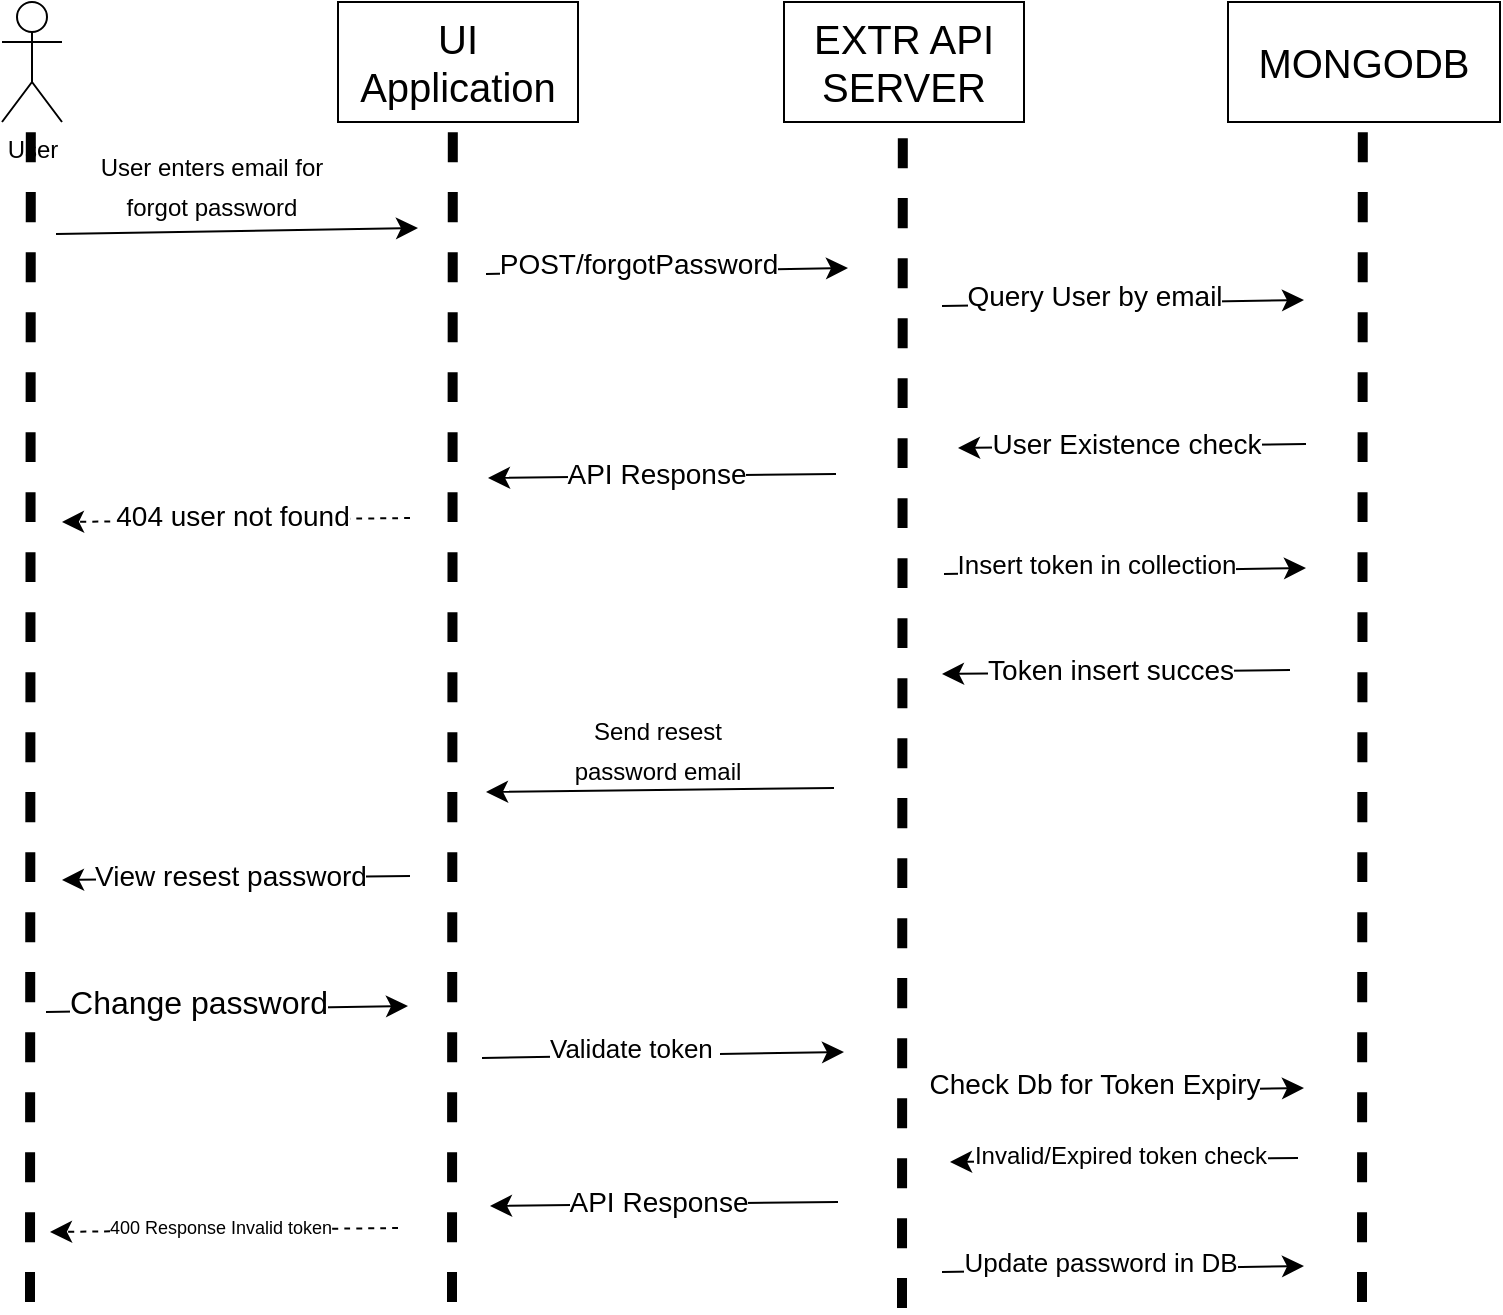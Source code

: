 <mxfile version="24.9.0">
  <diagram name="Page-1" id="iBLRJY-gE2kyyVANsL76">
    <mxGraphModel dx="2025" dy="1333" grid="0" gridSize="10" guides="1" tooltips="1" connect="1" arrows="1" fold="1" page="0" pageScale="1" pageWidth="1100" pageHeight="850" math="0" shadow="0">
      <root>
        <mxCell id="0" />
        <mxCell id="1" parent="0" />
        <mxCell id="06jpUtFlK6CPKatlT8Im-3" value="User" style="shape=umlActor;verticalLabelPosition=bottom;verticalAlign=top;html=1;outlineConnect=0;" parent="1" vertex="1">
          <mxGeometry x="-895" y="-608" width="30" height="60" as="geometry" />
        </mxCell>
        <mxCell id="06jpUtFlK6CPKatlT8Im-4" value="&lt;span style=&quot;font-size: 20px;&quot;&gt;EXTR API SERVER&lt;/span&gt;" style="rounded=0;whiteSpace=wrap;html=1;" parent="1" vertex="1">
          <mxGeometry x="-504" y="-608" width="120" height="60" as="geometry" />
        </mxCell>
        <mxCell id="06jpUtFlK6CPKatlT8Im-6" value="&lt;span style=&quot;font-size: 20px;&quot;&gt;MONGODB&lt;/span&gt;" style="rounded=0;whiteSpace=wrap;html=1;" parent="1" vertex="1">
          <mxGeometry x="-282" y="-608" width="136" height="60" as="geometry" />
        </mxCell>
        <mxCell id="06jpUtFlK6CPKatlT8Im-9" value="" style="endArrow=none;dashed=1;html=1;rounded=0;fontSize=12;startSize=8;endSize=8;curved=1;strokeWidth=5;" parent="1" edge="1">
          <mxGeometry width="50" height="50" relative="1" as="geometry">
            <mxPoint x="-670" y="42" as="sourcePoint" />
            <mxPoint x="-669.59" y="-548" as="targetPoint" />
          </mxGeometry>
        </mxCell>
        <mxCell id="06jpUtFlK6CPKatlT8Im-11" value="" style="endArrow=none;dashed=1;html=1;rounded=0;fontSize=12;startSize=8;endSize=8;curved=1;strokeWidth=5;" parent="1" edge="1">
          <mxGeometry width="50" height="50" relative="1" as="geometry">
            <mxPoint x="-445" y="45" as="sourcePoint" />
            <mxPoint x="-444.59" y="-545" as="targetPoint" />
          </mxGeometry>
        </mxCell>
        <mxCell id="06jpUtFlK6CPKatlT8Im-13" value="" style="endArrow=none;dashed=1;html=1;rounded=0;fontSize=12;startSize=8;endSize=8;curved=1;strokeWidth=5;" parent="1" edge="1">
          <mxGeometry width="50" height="50" relative="1" as="geometry">
            <mxPoint x="-215" y="42" as="sourcePoint" />
            <mxPoint x="-214.59" y="-548" as="targetPoint" />
          </mxGeometry>
        </mxCell>
        <mxCell id="06jpUtFlK6CPKatlT8Im-14" value="" style="endArrow=classic;html=1;rounded=0;fontSize=12;startSize=8;endSize=8;curved=1;" parent="1" edge="1">
          <mxGeometry width="50" height="50" relative="1" as="geometry">
            <mxPoint x="-653" y="-472" as="sourcePoint" />
            <mxPoint x="-472" y="-475" as="targetPoint" />
          </mxGeometry>
        </mxCell>
        <mxCell id="06jpUtFlK6CPKatlT8Im-16" value="&lt;font style=&quot;font-size: 14px;&quot;&gt;POST/forgotPassword&lt;/font&gt;" style="edgeLabel;html=1;align=center;verticalAlign=middle;resizable=0;points=[];fontSize=12;" parent="06jpUtFlK6CPKatlT8Im-14" vertex="1" connectable="0">
          <mxGeometry x="-0.158" y="4" relative="1" as="geometry">
            <mxPoint as="offset" />
          </mxGeometry>
        </mxCell>
        <mxCell id="06jpUtFlK6CPKatlT8Im-20" value="" style="endArrow=classic;html=1;rounded=0;fontSize=12;startSize=8;endSize=8;curved=1;" parent="1" edge="1">
          <mxGeometry width="50" height="50" relative="1" as="geometry">
            <mxPoint x="-425" y="-456" as="sourcePoint" />
            <mxPoint x="-244" y="-459" as="targetPoint" />
          </mxGeometry>
        </mxCell>
        <mxCell id="06jpUtFlK6CPKatlT8Im-21" value="&lt;font style=&quot;font-size: 14px;&quot;&gt;Query User by email&lt;/font&gt;" style="edgeLabel;html=1;align=center;verticalAlign=middle;resizable=0;points=[];fontSize=12;" parent="06jpUtFlK6CPKatlT8Im-20" vertex="1" connectable="0">
          <mxGeometry x="-0.158" y="4" relative="1" as="geometry">
            <mxPoint as="offset" />
          </mxGeometry>
        </mxCell>
        <mxCell id="06jpUtFlK6CPKatlT8Im-34" value="" style="endArrow=classic;html=1;rounded=0;fontSize=12;startSize=8;endSize=8;curved=1;" parent="1" edge="1">
          <mxGeometry width="50" height="50" relative="1" as="geometry">
            <mxPoint x="-251" y="-274" as="sourcePoint" />
            <mxPoint x="-425" y="-272" as="targetPoint" />
          </mxGeometry>
        </mxCell>
        <mxCell id="06jpUtFlK6CPKatlT8Im-37" value="&lt;font style=&quot;font-size: 14px;&quot;&gt;Token insert succes&lt;/font&gt;" style="edgeLabel;html=1;align=center;verticalAlign=middle;resizable=0;points=[];fontSize=12;" parent="06jpUtFlK6CPKatlT8Im-34" vertex="1" connectable="0">
          <mxGeometry x="0.048" y="-1" relative="1" as="geometry">
            <mxPoint x="1" as="offset" />
          </mxGeometry>
        </mxCell>
        <mxCell id="x3w0C0bRtv-WAbDGBeUA-3" value="&lt;span style=&quot;font-size: 20px;&quot;&gt;UI Application&lt;/span&gt;" style="rounded=0;whiteSpace=wrap;html=1;" parent="1" vertex="1">
          <mxGeometry x="-727" y="-608" width="120" height="60" as="geometry" />
        </mxCell>
        <mxCell id="dnPCXCKaiIPUW16wsFYT-2" value="" style="endArrow=none;dashed=1;html=1;rounded=0;fontSize=12;startSize=8;endSize=8;curved=1;strokeWidth=5;" parent="1" edge="1">
          <mxGeometry width="50" height="50" relative="1" as="geometry">
            <mxPoint x="-881" y="42" as="sourcePoint" />
            <mxPoint x="-880.59" y="-548" as="targetPoint" />
          </mxGeometry>
        </mxCell>
        <mxCell id="dnPCXCKaiIPUW16wsFYT-3" value="" style="endArrow=classic;html=1;rounded=0;fontSize=12;startSize=8;endSize=8;curved=1;" parent="1" edge="1">
          <mxGeometry width="50" height="50" relative="1" as="geometry">
            <mxPoint x="-868" y="-492" as="sourcePoint" />
            <mxPoint x="-687" y="-495" as="targetPoint" />
          </mxGeometry>
        </mxCell>
        <mxCell id="dnPCXCKaiIPUW16wsFYT-9" value="" style="endArrow=classic;html=1;rounded=0;fontSize=12;startSize=8;endSize=8;curved=1;" parent="1" edge="1">
          <mxGeometry width="50" height="50" relative="1" as="geometry">
            <mxPoint x="-478" y="-372" as="sourcePoint" />
            <mxPoint x="-652" y="-370" as="targetPoint" />
          </mxGeometry>
        </mxCell>
        <mxCell id="dnPCXCKaiIPUW16wsFYT-10" value="&lt;font style=&quot;font-size: 14px;&quot;&gt;API Response&lt;/font&gt;" style="edgeLabel;html=1;align=center;verticalAlign=middle;resizable=0;points=[];fontSize=12;" parent="dnPCXCKaiIPUW16wsFYT-9" vertex="1" connectable="0">
          <mxGeometry x="0.048" y="-1" relative="1" as="geometry">
            <mxPoint x="1" as="offset" />
          </mxGeometry>
        </mxCell>
        <mxCell id="URXLup4sjaEc1I7ll5hV-2" value="" style="endArrow=classic;html=1;rounded=0;fontSize=12;startSize=8;endSize=8;curved=1;dashed=1;" parent="1" edge="1">
          <mxGeometry width="50" height="50" relative="1" as="geometry">
            <mxPoint x="-691" y="-350" as="sourcePoint" />
            <mxPoint x="-865" y="-348" as="targetPoint" />
          </mxGeometry>
        </mxCell>
        <mxCell id="URXLup4sjaEc1I7ll5hV-3" value="&lt;font style=&quot;font-size: 14px;&quot;&gt;404 user not found&lt;/font&gt;" style="edgeLabel;html=1;align=center;verticalAlign=middle;resizable=0;points=[];fontSize=12;" parent="URXLup4sjaEc1I7ll5hV-2" vertex="1" connectable="0">
          <mxGeometry x="0.023" y="-2" relative="1" as="geometry">
            <mxPoint as="offset" />
          </mxGeometry>
        </mxCell>
        <mxCell id="URXLup4sjaEc1I7ll5hV-4" value="" style="endArrow=classic;html=1;rounded=0;fontSize=12;startSize=8;endSize=8;curved=1;" parent="1" edge="1">
          <mxGeometry width="50" height="50" relative="1" as="geometry">
            <mxPoint x="-424" y="-322" as="sourcePoint" />
            <mxPoint x="-243" y="-325" as="targetPoint" />
          </mxGeometry>
        </mxCell>
        <mxCell id="URXLup4sjaEc1I7ll5hV-5" value="&lt;font style=&quot;font-size: 13px;&quot;&gt;Insert token in collection&lt;/font&gt;" style="edgeLabel;html=1;align=center;verticalAlign=middle;resizable=0;points=[];fontSize=12;" parent="URXLup4sjaEc1I7ll5hV-4" vertex="1" connectable="0">
          <mxGeometry x="-0.158" y="4" relative="1" as="geometry">
            <mxPoint as="offset" />
          </mxGeometry>
        </mxCell>
        <mxCell id="URXLup4sjaEc1I7ll5hV-16" value="" style="endArrow=classic;html=1;rounded=0;fontSize=12;startSize=8;endSize=8;curved=1;" parent="1" edge="1">
          <mxGeometry width="50" height="50" relative="1" as="geometry">
            <mxPoint x="-691" y="-171" as="sourcePoint" />
            <mxPoint x="-865" y="-169" as="targetPoint" />
          </mxGeometry>
        </mxCell>
        <mxCell id="URXLup4sjaEc1I7ll5hV-17" value="&lt;font style=&quot;font-size: 14px;&quot;&gt;View resest password&lt;/font&gt;" style="edgeLabel;html=1;align=center;verticalAlign=middle;resizable=0;points=[];fontSize=12;" parent="URXLup4sjaEc1I7ll5hV-16" vertex="1" connectable="0">
          <mxGeometry x="0.048" y="-1" relative="1" as="geometry">
            <mxPoint x="1" as="offset" />
          </mxGeometry>
        </mxCell>
        <mxCell id="URXLup4sjaEc1I7ll5hV-18" value="" style="endArrow=classic;html=1;rounded=0;fontSize=12;startSize=8;endSize=8;curved=1;" parent="1" edge="1">
          <mxGeometry width="50" height="50" relative="1" as="geometry">
            <mxPoint x="-873" y="-103" as="sourcePoint" />
            <mxPoint x="-692" y="-106" as="targetPoint" />
          </mxGeometry>
        </mxCell>
        <mxCell id="URXLup4sjaEc1I7ll5hV-19" value="&lt;font style=&quot;font-size: 16px;&quot;&gt;Change password&lt;/font&gt;" style="edgeLabel;html=1;align=center;verticalAlign=middle;resizable=0;points=[];fontSize=12;" parent="URXLup4sjaEc1I7ll5hV-18" vertex="1" connectable="0">
          <mxGeometry x="-0.158" y="4" relative="1" as="geometry">
            <mxPoint as="offset" />
          </mxGeometry>
        </mxCell>
        <mxCell id="URXLup4sjaEc1I7ll5hV-20" value="" style="endArrow=classic;html=1;rounded=0;fontSize=12;startSize=8;endSize=8;curved=1;" parent="1" edge="1">
          <mxGeometry width="50" height="50" relative="1" as="geometry">
            <mxPoint x="-655" y="-80" as="sourcePoint" />
            <mxPoint x="-474" y="-83" as="targetPoint" />
          </mxGeometry>
        </mxCell>
        <mxCell id="URXLup4sjaEc1I7ll5hV-21" value="&lt;font style=&quot;font-size: 13px;&quot;&gt;Validate token&amp;nbsp;&lt;/font&gt;" style="edgeLabel;html=1;align=center;verticalAlign=middle;resizable=0;points=[];fontSize=12;" parent="URXLup4sjaEc1I7ll5hV-20" vertex="1" connectable="0">
          <mxGeometry x="-0.158" y="4" relative="1" as="geometry">
            <mxPoint as="offset" />
          </mxGeometry>
        </mxCell>
        <mxCell id="URXLup4sjaEc1I7ll5hV-23" value="" style="endArrow=classic;html=1;rounded=0;fontSize=12;startSize=8;endSize=8;curved=1;" parent="1" edge="1">
          <mxGeometry width="50" height="50" relative="1" as="geometry">
            <mxPoint x="-425" y="-62" as="sourcePoint" />
            <mxPoint x="-244" y="-65" as="targetPoint" />
          </mxGeometry>
        </mxCell>
        <mxCell id="URXLup4sjaEc1I7ll5hV-24" value="&lt;font style=&quot;font-size: 14px;&quot;&gt;Check Db for Token Expiry&lt;/font&gt;" style="edgeLabel;html=1;align=center;verticalAlign=middle;resizable=0;points=[];fontSize=12;" parent="URXLup4sjaEc1I7ll5hV-23" vertex="1" connectable="0">
          <mxGeometry x="-0.158" y="4" relative="1" as="geometry">
            <mxPoint as="offset" />
          </mxGeometry>
        </mxCell>
        <mxCell id="URXLup4sjaEc1I7ll5hV-26" value="" style="endArrow=classic;html=1;rounded=0;fontSize=12;startSize=8;endSize=8;curved=1;" parent="1" edge="1">
          <mxGeometry width="50" height="50" relative="1" as="geometry">
            <mxPoint x="-425" y="27" as="sourcePoint" />
            <mxPoint x="-244" y="24" as="targetPoint" />
          </mxGeometry>
        </mxCell>
        <mxCell id="URXLup4sjaEc1I7ll5hV-27" value="&lt;font style=&quot;font-size: 13px;&quot;&gt;Update password in DB&lt;/font&gt;" style="edgeLabel;html=1;align=center;verticalAlign=middle;resizable=0;points=[];fontSize=12;" parent="URXLup4sjaEc1I7ll5hV-26" vertex="1" connectable="0">
          <mxGeometry x="-0.158" y="4" relative="1" as="geometry">
            <mxPoint x="3" as="offset" />
          </mxGeometry>
        </mxCell>
        <mxCell id="URXLup4sjaEc1I7ll5hV-28" value="" style="endArrow=classic;html=1;rounded=0;fontSize=12;startSize=8;endSize=8;curved=1;" parent="1" edge="1">
          <mxGeometry width="50" height="50" relative="1" as="geometry">
            <mxPoint x="-247" y="-30" as="sourcePoint" />
            <mxPoint x="-421" y="-28" as="targetPoint" />
          </mxGeometry>
        </mxCell>
        <mxCell id="URXLup4sjaEc1I7ll5hV-29" value="Invalid/Expired token check" style="edgeLabel;html=1;align=center;verticalAlign=middle;resizable=0;points=[];fontSize=12;" parent="URXLup4sjaEc1I7ll5hV-28" vertex="1" connectable="0">
          <mxGeometry x="0.023" y="-2" relative="1" as="geometry">
            <mxPoint as="offset" />
          </mxGeometry>
        </mxCell>
        <mxCell id="URXLup4sjaEc1I7ll5hV-33" value="" style="endArrow=classic;html=1;rounded=0;fontSize=12;startSize=8;endSize=8;curved=1;dashed=1;" parent="1" edge="1">
          <mxGeometry width="50" height="50" relative="1" as="geometry">
            <mxPoint x="-697" y="5" as="sourcePoint" />
            <mxPoint x="-871" y="7" as="targetPoint" />
          </mxGeometry>
        </mxCell>
        <mxCell id="URXLup4sjaEc1I7ll5hV-34" value="&lt;font style=&quot;font-size: 9px;&quot;&gt;400 Response Invalid token&lt;/font&gt;" style="edgeLabel;html=1;align=center;verticalAlign=middle;resizable=0;points=[];fontSize=12;" parent="URXLup4sjaEc1I7ll5hV-33" vertex="1" connectable="0">
          <mxGeometry x="0.023" y="-2" relative="1" as="geometry">
            <mxPoint as="offset" />
          </mxGeometry>
        </mxCell>
        <mxCell id="URXLup4sjaEc1I7ll5hV-35" value="" style="endArrow=classic;html=1;rounded=0;fontSize=12;startSize=8;endSize=8;curved=1;" parent="1" edge="1">
          <mxGeometry width="50" height="50" relative="1" as="geometry">
            <mxPoint x="-477" y="-8" as="sourcePoint" />
            <mxPoint x="-651" y="-6" as="targetPoint" />
          </mxGeometry>
        </mxCell>
        <mxCell id="URXLup4sjaEc1I7ll5hV-36" value="&lt;font style=&quot;font-size: 14px;&quot;&gt;API Response&lt;/font&gt;" style="edgeLabel;html=1;align=center;verticalAlign=middle;resizable=0;points=[];fontSize=12;" parent="URXLup4sjaEc1I7ll5hV-35" vertex="1" connectable="0">
          <mxGeometry x="0.048" y="-1" relative="1" as="geometry">
            <mxPoint x="1" as="offset" />
          </mxGeometry>
        </mxCell>
        <mxCell id="8oW4Uf51O1Z-HO3aAyTQ-2" value="&lt;font style=&quot;font-size: 12px;&quot;&gt;User enters email for forgot password&lt;/font&gt;" style="text;html=1;align=center;verticalAlign=middle;whiteSpace=wrap;rounded=0;fontSize=16;" vertex="1" parent="1">
          <mxGeometry x="-850" y="-532" width="120" height="30" as="geometry" />
        </mxCell>
        <mxCell id="8oW4Uf51O1Z-HO3aAyTQ-5" value="" style="endArrow=classic;html=1;rounded=0;fontSize=12;startSize=8;endSize=8;curved=1;" edge="1" parent="1">
          <mxGeometry width="50" height="50" relative="1" as="geometry">
            <mxPoint x="-243" y="-387" as="sourcePoint" />
            <mxPoint x="-417" y="-385" as="targetPoint" />
          </mxGeometry>
        </mxCell>
        <mxCell id="8oW4Uf51O1Z-HO3aAyTQ-6" value="&lt;font style=&quot;font-size: 14px;&quot;&gt;User Existence check&lt;/font&gt;" style="edgeLabel;html=1;align=center;verticalAlign=middle;resizable=0;points=[];fontSize=12;" vertex="1" connectable="0" parent="8oW4Uf51O1Z-HO3aAyTQ-5">
          <mxGeometry x="0.048" y="-1" relative="1" as="geometry">
            <mxPoint x="1" as="offset" />
          </mxGeometry>
        </mxCell>
        <mxCell id="8oW4Uf51O1Z-HO3aAyTQ-8" value="" style="endArrow=classic;html=1;rounded=0;fontSize=12;startSize=8;endSize=8;curved=1;" edge="1" parent="1">
          <mxGeometry width="50" height="50" relative="1" as="geometry">
            <mxPoint x="-479" y="-215" as="sourcePoint" />
            <mxPoint x="-653" y="-213" as="targetPoint" />
          </mxGeometry>
        </mxCell>
        <mxCell id="8oW4Uf51O1Z-HO3aAyTQ-10" value="&lt;font style=&quot;font-size: 12px;&quot;&gt;Send resest password email&lt;/font&gt;" style="text;html=1;align=center;verticalAlign=middle;whiteSpace=wrap;rounded=0;fontSize=16;" vertex="1" parent="1">
          <mxGeometry x="-627" y="-250" width="120" height="30" as="geometry" />
        </mxCell>
      </root>
    </mxGraphModel>
  </diagram>
</mxfile>

